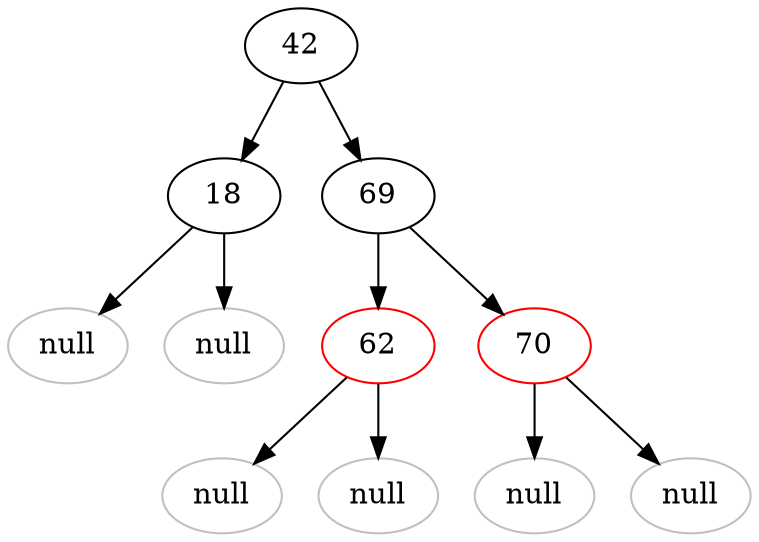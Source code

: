 digraph G {
	42 [color=black]
42->18	
	42->69
		18 [color=black]
18->null38
	null38 [label="null", color="gray"]
	18->null39
	null39 [label="null", color="gray"]
		69 [color=black]
69->62	
	69->70
		62 [color=red]
62->null40
	null40 [label="null", color="gray"]
	62->null41
	null41 [label="null", color="gray"]
		70 [color=red]
70->null42
	null42 [label="null", color="gray"]
	70->null43
	null43 [label="null", color="gray"]
	
}
